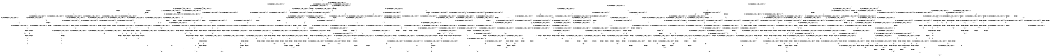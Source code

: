 digraph BCG {
size = "7, 10.5";
center = TRUE;
node [shape = circle];
0 [peripheries = 2];
0 -> 1 [label = "EX !0 !ATOMIC_EXCH_BRANCH (1, +1, TRUE, +0, 3, TRUE) !{0, 1, 2}"];
0 -> 2 [label = "EX !2 !ATOMIC_EXCH_BRANCH (1, +1, TRUE, +1, 1, FALSE) !{0, 1, 2}"];
0 -> 3 [label = "EX !1 !ATOMIC_EXCH_BRANCH (1, +0, TRUE, +0, 1, TRUE) !{0, 1, 2}"];
0 -> 4 [label = "EX !0 !ATOMIC_EXCH_BRANCH (1, +1, TRUE, +0, 3, TRUE) !{0, 1, 2}"];
1 -> 5 [label = "EX !2 !ATOMIC_EXCH_BRANCH (1, +1, TRUE, +1, 1, TRUE) !{0, 1, 2}"];
1 -> 6 [label = "EX !1 !ATOMIC_EXCH_BRANCH (1, +0, TRUE, +0, 1, FALSE) !{0, 1, 2}"];
1 -> 7 [label = "TERMINATE !0"];
2 -> 8 [label = "EX !0 !ATOMIC_EXCH_BRANCH (1, +1, TRUE, +0, 3, FALSE) !{0, 1, 2}"];
2 -> 9 [label = "EX !1 !ATOMIC_EXCH_BRANCH (1, +0, TRUE, +0, 1, FALSE) !{0, 1, 2}"];
2 -> 10 [label = "TERMINATE !2"];
2 -> 11 [label = "EX !0 !ATOMIC_EXCH_BRANCH (1, +1, TRUE, +0, 3, FALSE) !{0, 1, 2}"];
3 -> 3 [label = "EX !1 !ATOMIC_EXCH_BRANCH (1, +0, TRUE, +0, 1, TRUE) !{0, 1, 2}"];
3 -> 12 [label = "EX !0 !ATOMIC_EXCH_BRANCH (1, +1, TRUE, +0, 3, TRUE) !{0, 1, 2}"];
3 -> 13 [label = "EX !2 !ATOMIC_EXCH_BRANCH (1, +1, TRUE, +1, 1, FALSE) !{0, 1, 2}"];
3 -> 14 [label = "EX !0 !ATOMIC_EXCH_BRANCH (1, +1, TRUE, +0, 3, TRUE) !{0, 1, 2}"];
4 -> 15 [label = "EX !1 !ATOMIC_EXCH_BRANCH (1, +0, TRUE, +0, 1, FALSE) !{0, 1, 2}"];
4 -> 16 [label = "EX !2 !ATOMIC_EXCH_BRANCH (1, +1, TRUE, +1, 1, TRUE) !{0, 1, 2}"];
4 -> 17 [label = "EX !1 !ATOMIC_EXCH_BRANCH (1, +0, TRUE, +0, 1, FALSE) !{0, 1, 2}"];
4 -> 18 [label = "TERMINATE !0"];
5 -> 5 [label = "EX !2 !ATOMIC_EXCH_BRANCH (1, +1, TRUE, +1, 1, TRUE) !{0, 1, 2}"];
5 -> 19 [label = "EX !1 !ATOMIC_EXCH_BRANCH (1, +0, TRUE, +0, 1, FALSE) !{0, 1, 2}"];
5 -> 20 [label = "TERMINATE !0"];
6 -> 21 [label = "EX !2 !ATOMIC_EXCH_BRANCH (1, +1, TRUE, +1, 1, FALSE) !{0, 1, 2}"];
6 -> 22 [label = "TERMINATE !0"];
6 -> 23 [label = "TERMINATE !1"];
7 -> 24 [label = "EX !2 !ATOMIC_EXCH_BRANCH (1, +1, TRUE, +1, 1, TRUE) !{1, 2}"];
7 -> 25 [label = "EX !1 !ATOMIC_EXCH_BRANCH (1, +0, TRUE, +0, 1, FALSE) !{1, 2}"];
7 -> 26 [label = "EX !1 !ATOMIC_EXCH_BRANCH (1, +0, TRUE, +0, 1, FALSE) !{1, 2}"];
8 -> 27 [label = "EX !0 !ATOMIC_EXCH_BRANCH (1, +0, TRUE, +1, 1, TRUE) !{0, 1, 2}"];
8 -> 28 [label = "EX !1 !ATOMIC_EXCH_BRANCH (1, +0, TRUE, +0, 1, FALSE) !{0, 1, 2}"];
8 -> 29 [label = "TERMINATE !2"];
8 -> 30 [label = "EX !0 !ATOMIC_EXCH_BRANCH (1, +0, TRUE, +1, 1, TRUE) !{0, 1, 2}"];
9 -> 21 [label = "EX !0 !ATOMIC_EXCH_BRANCH (1, +1, TRUE, +0, 3, TRUE) !{0, 1, 2}"];
9 -> 31 [label = "TERMINATE !2"];
9 -> 32 [label = "TERMINATE !1"];
9 -> 33 [label = "EX !0 !ATOMIC_EXCH_BRANCH (1, +1, TRUE, +0, 3, TRUE) !{0, 1, 2}"];
10 -> 34 [label = "EX !0 !ATOMIC_EXCH_BRANCH (1, +1, TRUE, +0, 3, FALSE) !{0, 1}"];
10 -> 35 [label = "EX !1 !ATOMIC_EXCH_BRANCH (1, +0, TRUE, +0, 1, FALSE) !{0, 1}"];
10 -> 36 [label = "EX !0 !ATOMIC_EXCH_BRANCH (1, +1, TRUE, +0, 3, FALSE) !{0, 1}"];
11 -> 37 [label = "EX !1 !ATOMIC_EXCH_BRANCH (1, +0, TRUE, +0, 1, FALSE) !{0, 1, 2}"];
11 -> 30 [label = "EX !0 !ATOMIC_EXCH_BRANCH (1, +0, TRUE, +1, 1, TRUE) !{0, 1, 2}"];
11 -> 38 [label = "EX !1 !ATOMIC_EXCH_BRANCH (1, +0, TRUE, +0, 1, FALSE) !{0, 1, 2}"];
11 -> 39 [label = "TERMINATE !2"];
12 -> 6 [label = "EX !1 !ATOMIC_EXCH_BRANCH (1, +0, TRUE, +0, 1, FALSE) !{0, 1, 2}"];
12 -> 40 [label = "EX !2 !ATOMIC_EXCH_BRANCH (1, +1, TRUE, +1, 1, TRUE) !{0, 1, 2}"];
12 -> 41 [label = "TERMINATE !0"];
13 -> 9 [label = "EX !1 !ATOMIC_EXCH_BRANCH (1, +0, TRUE, +0, 1, FALSE) !{0, 1, 2}"];
13 -> 42 [label = "EX !0 !ATOMIC_EXCH_BRANCH (1, +1, TRUE, +0, 3, FALSE) !{0, 1, 2}"];
13 -> 43 [label = "TERMINATE !2"];
13 -> 44 [label = "EX !0 !ATOMIC_EXCH_BRANCH (1, +1, TRUE, +0, 3, FALSE) !{0, 1, 2}"];
14 -> 15 [label = "EX !1 !ATOMIC_EXCH_BRANCH (1, +0, TRUE, +0, 1, FALSE) !{0, 1, 2}"];
14 -> 17 [label = "EX !1 !ATOMIC_EXCH_BRANCH (1, +0, TRUE, +0, 1, FALSE) !{0, 1, 2}"];
14 -> 45 [label = "EX !2 !ATOMIC_EXCH_BRANCH (1, +1, TRUE, +1, 1, TRUE) !{0, 1, 2}"];
14 -> 46 [label = "TERMINATE !0"];
15 -> 47 [label = "EX !2 !ATOMIC_EXCH_BRANCH (1, +1, TRUE, +1, 1, FALSE) !{0, 1, 2}"];
15 -> 48 [label = "EX !2 !ATOMIC_EXCH_BRANCH (1, +1, TRUE, +1, 1, FALSE) !{0, 1, 2}"];
15 -> 49 [label = "TERMINATE !0"];
15 -> 50 [label = "TERMINATE !1"];
16 -> 51 [label = "EX !1 !ATOMIC_EXCH_BRANCH (1, +0, TRUE, +0, 1, FALSE) !{0, 1, 2}"];
16 -> 16 [label = "EX !2 !ATOMIC_EXCH_BRANCH (1, +1, TRUE, +1, 1, TRUE) !{0, 1, 2}"];
16 -> 52 [label = "EX !1 !ATOMIC_EXCH_BRANCH (1, +0, TRUE, +0, 1, FALSE) !{0, 1, 2}"];
16 -> 53 [label = "TERMINATE !0"];
17 -> 33 [label = "EX !2 !ATOMIC_EXCH_BRANCH (1, +1, TRUE, +1, 1, FALSE) !{0, 1, 2}"];
17 -> 54 [label = "TERMINATE !0"];
17 -> 55 [label = "TERMINATE !1"];
18 -> 56 [label = "EX !2 !ATOMIC_EXCH_BRANCH (1, +1, TRUE, +1, 1, TRUE) !{1, 2}"];
18 -> 57 [label = "EX !1 !ATOMIC_EXCH_BRANCH (1, +0, TRUE, +0, 1, FALSE) !{1, 2}"];
19 -> 21 [label = "EX !2 !ATOMIC_EXCH_BRANCH (1, +1, TRUE, +1, 1, FALSE) !{0, 1, 2}"];
19 -> 58 [label = "TERMINATE !0"];
19 -> 59 [label = "TERMINATE !1"];
20 -> 24 [label = "EX !2 !ATOMIC_EXCH_BRANCH (1, +1, TRUE, +1, 1, TRUE) !{1, 2}"];
20 -> 60 [label = "EX !1 !ATOMIC_EXCH_BRANCH (1, +0, TRUE, +0, 1, FALSE) !{1, 2}"];
20 -> 61 [label = "EX !1 !ATOMIC_EXCH_BRANCH (1, +0, TRUE, +0, 1, FALSE) !{1, 2}"];
21 -> 62 [label = "TERMINATE !0"];
21 -> 63 [label = "TERMINATE !2"];
21 -> 64 [label = "TERMINATE !1"];
22 -> 65 [label = "EX !2 !ATOMIC_EXCH_BRANCH (1, +1, TRUE, +1, 1, FALSE) !{1, 2}"];
22 -> 66 [label = "TERMINATE !1"];
23 -> 67 [label = "EX !2 !ATOMIC_EXCH_BRANCH (1, +1, TRUE, +1, 1, FALSE) !{0, 2}"];
23 -> 66 [label = "TERMINATE !0"];
24 -> 24 [label = "EX !2 !ATOMIC_EXCH_BRANCH (1, +1, TRUE, +1, 1, TRUE) !{1, 2}"];
24 -> 60 [label = "EX !1 !ATOMIC_EXCH_BRANCH (1, +0, TRUE, +0, 1, FALSE) !{1, 2}"];
24 -> 61 [label = "EX !1 !ATOMIC_EXCH_BRANCH (1, +0, TRUE, +0, 1, FALSE) !{1, 2}"];
25 -> 65 [label = "EX !2 !ATOMIC_EXCH_BRANCH (1, +1, TRUE, +1, 1, FALSE) !{1, 2}"];
25 -> 66 [label = "TERMINATE !1"];
26 -> 68 [label = "EX !2 !ATOMIC_EXCH_BRANCH (1, +1, TRUE, +1, 1, FALSE) !{1, 2}"];
26 -> 69 [label = "EX !2 !ATOMIC_EXCH_BRANCH (1, +1, TRUE, +1, 1, FALSE) !{1, 2}"];
26 -> 70 [label = "TERMINATE !1"];
27 -> 71 [label = "EX !0 !ATOMIC_EXCH_BRANCH (1, +1, TRUE, +0, 3, TRUE) !{0, 1, 2}"];
27 -> 72 [label = "EX !1 !ATOMIC_EXCH_BRANCH (1, +0, TRUE, +0, 1, TRUE) !{0, 1, 2}"];
27 -> 73 [label = "TERMINATE !2"];
27 -> 74 [label = "EX !0 !ATOMIC_EXCH_BRANCH (1, +1, TRUE, +0, 3, TRUE) !{0, 1, 2}"];
28 -> 75 [label = "EX !0 !ATOMIC_EXCH_BRANCH (1, +0, TRUE, +1, 1, FALSE) !{0, 1, 2}"];
28 -> 76 [label = "TERMINATE !2"];
28 -> 77 [label = "TERMINATE !1"];
28 -> 78 [label = "EX !0 !ATOMIC_EXCH_BRANCH (1, +0, TRUE, +1, 1, FALSE) !{0, 1, 2}"];
29 -> 79 [label = "EX !0 !ATOMIC_EXCH_BRANCH (1, +0, TRUE, +1, 1, TRUE) !{0, 1}"];
29 -> 80 [label = "EX !1 !ATOMIC_EXCH_BRANCH (1, +0, TRUE, +0, 1, FALSE) !{0, 1}"];
29 -> 81 [label = "EX !0 !ATOMIC_EXCH_BRANCH (1, +0, TRUE, +1, 1, TRUE) !{0, 1}"];
30 -> 82 [label = "EX !1 !ATOMIC_EXCH_BRANCH (1, +0, TRUE, +0, 1, TRUE) !{0, 1, 2}"];
30 -> 74 [label = "EX !0 !ATOMIC_EXCH_BRANCH (1, +1, TRUE, +0, 3, TRUE) !{0, 1, 2}"];
30 -> 83 [label = "EX !1 !ATOMIC_EXCH_BRANCH (1, +0, TRUE, +0, 1, TRUE) !{0, 1, 2}"];
30 -> 84 [label = "TERMINATE !2"];
31 -> 85 [label = "EX !0 !ATOMIC_EXCH_BRANCH (1, +1, TRUE, +0, 3, TRUE) !{0, 1}"];
31 -> 86 [label = "TERMINATE !1"];
31 -> 87 [label = "EX !0 !ATOMIC_EXCH_BRANCH (1, +1, TRUE, +0, 3, TRUE) !{0, 1}"];
32 -> 67 [label = "EX !0 !ATOMIC_EXCH_BRANCH (1, +1, TRUE, +0, 3, TRUE) !{0, 2}"];
32 -> 86 [label = "TERMINATE !2"];
32 -> 88 [label = "EX !0 !ATOMIC_EXCH_BRANCH (1, +1, TRUE, +0, 3, TRUE) !{0, 2}"];
33 -> 89 [label = "TERMINATE !0"];
33 -> 90 [label = "TERMINATE !2"];
33 -> 91 [label = "TERMINATE !1"];
34 -> 79 [label = "EX !0 !ATOMIC_EXCH_BRANCH (1, +0, TRUE, +1, 1, TRUE) !{0, 1}"];
34 -> 80 [label = "EX !1 !ATOMIC_EXCH_BRANCH (1, +0, TRUE, +0, 1, FALSE) !{0, 1}"];
34 -> 81 [label = "EX !0 !ATOMIC_EXCH_BRANCH (1, +0, TRUE, +1, 1, TRUE) !{0, 1}"];
35 -> 85 [label = "EX !0 !ATOMIC_EXCH_BRANCH (1, +1, TRUE, +0, 3, TRUE) !{0, 1}"];
35 -> 86 [label = "TERMINATE !1"];
35 -> 87 [label = "EX !0 !ATOMIC_EXCH_BRANCH (1, +1, TRUE, +0, 3, TRUE) !{0, 1}"];
36 -> 92 [label = "EX !1 !ATOMIC_EXCH_BRANCH (1, +0, TRUE, +0, 1, FALSE) !{0, 1}"];
36 -> 81 [label = "EX !0 !ATOMIC_EXCH_BRANCH (1, +0, TRUE, +1, 1, TRUE) !{0, 1}"];
36 -> 93 [label = "EX !1 !ATOMIC_EXCH_BRANCH (1, +0, TRUE, +0, 1, FALSE) !{0, 1}"];
37 -> 94 [label = "EX !0 !ATOMIC_EXCH_BRANCH (1, +0, TRUE, +1, 1, FALSE) !{0, 1, 2}"];
37 -> 95 [label = "TERMINATE !2"];
37 -> 96 [label = "TERMINATE !1"];
38 -> 78 [label = "EX !0 !ATOMIC_EXCH_BRANCH (1, +0, TRUE, +1, 1, FALSE) !{0, 1, 2}"];
38 -> 97 [label = "TERMINATE !2"];
38 -> 98 [label = "TERMINATE !1"];
39 -> 99 [label = "EX !0 !ATOMIC_EXCH_BRANCH (1, +0, TRUE, +1, 1, TRUE) !{0, 1}"];
39 -> 100 [label = "EX !1 !ATOMIC_EXCH_BRANCH (1, +0, TRUE, +0, 1, FALSE) !{0, 1}"];
40 -> 19 [label = "EX !1 !ATOMIC_EXCH_BRANCH (1, +0, TRUE, +0, 1, FALSE) !{0, 1, 2}"];
40 -> 40 [label = "EX !2 !ATOMIC_EXCH_BRANCH (1, +1, TRUE, +1, 1, TRUE) !{0, 1, 2}"];
40 -> 101 [label = "TERMINATE !0"];
41 -> 25 [label = "EX !1 !ATOMIC_EXCH_BRANCH (1, +0, TRUE, +0, 1, FALSE) !{1, 2}"];
41 -> 102 [label = "EX !2 !ATOMIC_EXCH_BRANCH (1, +1, TRUE, +1, 1, TRUE) !{1, 2}"];
41 -> 26 [label = "EX !1 !ATOMIC_EXCH_BRANCH (1, +0, TRUE, +0, 1, FALSE) !{1, 2}"];
42 -> 103 [label = "EX !0 !ATOMIC_EXCH_BRANCH (1, +0, TRUE, +1, 1, TRUE) !{0, 1, 2}"];
42 -> 28 [label = "EX !1 !ATOMIC_EXCH_BRANCH (1, +0, TRUE, +0, 1, FALSE) !{0, 1, 2}"];
42 -> 104 [label = "TERMINATE !2"];
42 -> 105 [label = "EX !0 !ATOMIC_EXCH_BRANCH (1, +0, TRUE, +1, 1, TRUE) !{0, 1, 2}"];
43 -> 35 [label = "EX !1 !ATOMIC_EXCH_BRANCH (1, +0, TRUE, +0, 1, FALSE) !{0, 1}"];
43 -> 106 [label = "EX !0 !ATOMIC_EXCH_BRANCH (1, +1, TRUE, +0, 3, FALSE) !{0, 1}"];
43 -> 107 [label = "EX !0 !ATOMIC_EXCH_BRANCH (1, +1, TRUE, +0, 3, FALSE) !{0, 1}"];
44 -> 37 [label = "EX !1 !ATOMIC_EXCH_BRANCH (1, +0, TRUE, +0, 1, FALSE) !{0, 1, 2}"];
44 -> 105 [label = "EX !0 !ATOMIC_EXCH_BRANCH (1, +0, TRUE, +1, 1, TRUE) !{0, 1, 2}"];
44 -> 38 [label = "EX !1 !ATOMIC_EXCH_BRANCH (1, +0, TRUE, +0, 1, FALSE) !{0, 1, 2}"];
44 -> 108 [label = "TERMINATE !2"];
45 -> 51 [label = "EX !1 !ATOMIC_EXCH_BRANCH (1, +0, TRUE, +0, 1, FALSE) !{0, 1, 2}"];
45 -> 52 [label = "EX !1 !ATOMIC_EXCH_BRANCH (1, +0, TRUE, +0, 1, FALSE) !{0, 1, 2}"];
45 -> 45 [label = "EX !2 !ATOMIC_EXCH_BRANCH (1, +1, TRUE, +1, 1, TRUE) !{0, 1, 2}"];
45 -> 109 [label = "TERMINATE !0"];
46 -> 57 [label = "EX !1 !ATOMIC_EXCH_BRANCH (1, +0, TRUE, +0, 1, FALSE) !{1, 2}"];
46 -> 110 [label = "EX !2 !ATOMIC_EXCH_BRANCH (1, +1, TRUE, +1, 1, TRUE) !{1, 2}"];
47 -> 111 [label = "TERMINATE !0"];
47 -> 112 [label = "TERMINATE !2"];
47 -> 113 [label = "TERMINATE !1"];
48 -> 114 [label = "TERMINATE !0"];
48 -> 115 [label = "TERMINATE !2"];
48 -> 116 [label = "TERMINATE !1"];
49 -> 117 [label = "EX !2 !ATOMIC_EXCH_BRANCH (1, +1, TRUE, +1, 1, FALSE) !{1, 2}"];
49 -> 118 [label = "TERMINATE !1"];
50 -> 119 [label = "EX !2 !ATOMIC_EXCH_BRANCH (1, +1, TRUE, +1, 1, FALSE) !{0, 2}"];
50 -> 118 [label = "TERMINATE !0"];
51 -> 47 [label = "EX !2 !ATOMIC_EXCH_BRANCH (1, +1, TRUE, +1, 1, FALSE) !{0, 1, 2}"];
51 -> 48 [label = "EX !2 !ATOMIC_EXCH_BRANCH (1, +1, TRUE, +1, 1, FALSE) !{0, 1, 2}"];
51 -> 120 [label = "TERMINATE !0"];
51 -> 121 [label = "TERMINATE !1"];
52 -> 33 [label = "EX !2 !ATOMIC_EXCH_BRANCH (1, +1, TRUE, +1, 1, FALSE) !{0, 1, 2}"];
52 -> 122 [label = "TERMINATE !0"];
52 -> 123 [label = "TERMINATE !1"];
53 -> 56 [label = "EX !2 !ATOMIC_EXCH_BRANCH (1, +1, TRUE, +1, 1, TRUE) !{1, 2}"];
53 -> 124 [label = "EX !1 !ATOMIC_EXCH_BRANCH (1, +0, TRUE, +0, 1, FALSE) !{1, 2}"];
54 -> 125 [label = "EX !2 !ATOMIC_EXCH_BRANCH (1, +1, TRUE, +1, 1, FALSE) !{1, 2}"];
54 -> 126 [label = "TERMINATE !1"];
55 -> 127 [label = "EX !2 !ATOMIC_EXCH_BRANCH (1, +1, TRUE, +1, 1, FALSE) !{0, 2}"];
55 -> 126 [label = "TERMINATE !0"];
56 -> 56 [label = "EX !2 !ATOMIC_EXCH_BRANCH (1, +1, TRUE, +1, 1, TRUE) !{1, 2}"];
56 -> 124 [label = "EX !1 !ATOMIC_EXCH_BRANCH (1, +0, TRUE, +0, 1, FALSE) !{1, 2}"];
57 -> 125 [label = "EX !2 !ATOMIC_EXCH_BRANCH (1, +1, TRUE, +1, 1, FALSE) !{1, 2}"];
57 -> 126 [label = "TERMINATE !1"];
58 -> 65 [label = "EX !2 !ATOMIC_EXCH_BRANCH (1, +1, TRUE, +1, 1, FALSE) !{1, 2}"];
58 -> 128 [label = "TERMINATE !1"];
59 -> 67 [label = "EX !2 !ATOMIC_EXCH_BRANCH (1, +1, TRUE, +1, 1, FALSE) !{0, 2}"];
59 -> 128 [label = "TERMINATE !0"];
60 -> 65 [label = "EX !2 !ATOMIC_EXCH_BRANCH (1, +1, TRUE, +1, 1, FALSE) !{1, 2}"];
60 -> 128 [label = "TERMINATE !1"];
61 -> 68 [label = "EX !2 !ATOMIC_EXCH_BRANCH (1, +1, TRUE, +1, 1, FALSE) !{1, 2}"];
61 -> 69 [label = "EX !2 !ATOMIC_EXCH_BRANCH (1, +1, TRUE, +1, 1, FALSE) !{1, 2}"];
61 -> 129 [label = "TERMINATE !1"];
62 -> 130 [label = "TERMINATE !2"];
62 -> 131 [label = "TERMINATE !1"];
63 -> 130 [label = "TERMINATE !0"];
63 -> 132 [label = "TERMINATE !1"];
64 -> 131 [label = "TERMINATE !0"];
64 -> 132 [label = "TERMINATE !2"];
65 -> 130 [label = "TERMINATE !2"];
65 -> 131 [label = "TERMINATE !1"];
66 -> 133 [label = "EX !2 !ATOMIC_EXCH_BRANCH (1, +1, TRUE, +1, 1, FALSE) !{2}"];
66 -> 134 [label = "EX !2 !ATOMIC_EXCH_BRANCH (1, +1, TRUE, +1, 1, FALSE) !{2}"];
67 -> 131 [label = "TERMINATE !0"];
67 -> 132 [label = "TERMINATE !2"];
68 -> 135 [label = "TERMINATE !2"];
68 -> 136 [label = "TERMINATE !1"];
69 -> 137 [label = "TERMINATE !2"];
69 -> 138 [label = "TERMINATE !1"];
70 -> 139 [label = "EX !2 !ATOMIC_EXCH_BRANCH (1, +1, TRUE, +1, 1, FALSE) !{2}"];
71 -> 140 [label = "EX !1 !ATOMIC_EXCH_BRANCH (1, +0, TRUE, +0, 1, FALSE) !{0, 1, 2}"];
71 -> 141 [label = "TERMINATE !0"];
71 -> 142 [label = "TERMINATE !2"];
72 -> 143 [label = "EX !0 !ATOMIC_EXCH_BRANCH (1, +1, TRUE, +0, 3, TRUE) !{0, 1, 2}"];
72 -> 72 [label = "EX !1 !ATOMIC_EXCH_BRANCH (1, +0, TRUE, +0, 1, TRUE) !{0, 1, 2}"];
72 -> 144 [label = "TERMINATE !2"];
72 -> 145 [label = "EX !0 !ATOMIC_EXCH_BRANCH (1, +1, TRUE, +0, 3, TRUE) !{0, 1, 2}"];
73 -> 146 [label = "EX !0 !ATOMIC_EXCH_BRANCH (1, +1, TRUE, +0, 3, TRUE) !{0, 1}"];
73 -> 147 [label = "EX !1 !ATOMIC_EXCH_BRANCH (1, +0, TRUE, +0, 1, TRUE) !{0, 1}"];
73 -> 148 [label = "EX !0 !ATOMIC_EXCH_BRANCH (1, +1, TRUE, +0, 3, TRUE) !{0, 1}"];
74 -> 149 [label = "EX !1 !ATOMIC_EXCH_BRANCH (1, +0, TRUE, +0, 1, FALSE) !{0, 1, 2}"];
74 -> 150 [label = "EX !1 !ATOMIC_EXCH_BRANCH (1, +0, TRUE, +0, 1, FALSE) !{0, 1, 2}"];
74 -> 151 [label = "TERMINATE !0"];
74 -> 152 [label = "TERMINATE !2"];
75 -> 153 [label = "TERMINATE !0"];
75 -> 154 [label = "TERMINATE !2"];
75 -> 155 [label = "TERMINATE !1"];
76 -> 156 [label = "EX !0 !ATOMIC_EXCH_BRANCH (1, +0, TRUE, +1, 1, FALSE) !{0, 1}"];
76 -> 157 [label = "TERMINATE !1"];
76 -> 158 [label = "EX !0 !ATOMIC_EXCH_BRANCH (1, +0, TRUE, +1, 1, FALSE) !{0, 1}"];
77 -> 159 [label = "EX !0 !ATOMIC_EXCH_BRANCH (1, +0, TRUE, +1, 1, FALSE) !{0, 2}"];
77 -> 157 [label = "TERMINATE !2"];
77 -> 160 [label = "EX !0 !ATOMIC_EXCH_BRANCH (1, +0, TRUE, +1, 1, FALSE) !{0, 2}"];
78 -> 161 [label = "TERMINATE !0"];
78 -> 162 [label = "TERMINATE !2"];
78 -> 163 [label = "TERMINATE !1"];
79 -> 146 [label = "EX !0 !ATOMIC_EXCH_BRANCH (1, +1, TRUE, +0, 3, TRUE) !{0, 1}"];
79 -> 147 [label = "EX !1 !ATOMIC_EXCH_BRANCH (1, +0, TRUE, +0, 1, TRUE) !{0, 1}"];
79 -> 148 [label = "EX !0 !ATOMIC_EXCH_BRANCH (1, +1, TRUE, +0, 3, TRUE) !{0, 1}"];
80 -> 156 [label = "EX !0 !ATOMIC_EXCH_BRANCH (1, +0, TRUE, +1, 1, FALSE) !{0, 1}"];
80 -> 157 [label = "TERMINATE !1"];
80 -> 158 [label = "EX !0 !ATOMIC_EXCH_BRANCH (1, +0, TRUE, +1, 1, FALSE) !{0, 1}"];
81 -> 164 [label = "EX !1 !ATOMIC_EXCH_BRANCH (1, +0, TRUE, +0, 1, TRUE) !{0, 1}"];
81 -> 148 [label = "EX !0 !ATOMIC_EXCH_BRANCH (1, +1, TRUE, +0, 3, TRUE) !{0, 1}"];
81 -> 165 [label = "EX !1 !ATOMIC_EXCH_BRANCH (1, +0, TRUE, +0, 1, TRUE) !{0, 1}"];
82 -> 166 [label = "EX !0 !ATOMIC_EXCH_BRANCH (1, +1, TRUE, +0, 3, TRUE) !{0, 1, 2}"];
82 -> 82 [label = "EX !1 !ATOMIC_EXCH_BRANCH (1, +0, TRUE, +0, 1, TRUE) !{0, 1, 2}"];
82 -> 167 [label = "TERMINATE !2"];
83 -> 82 [label = "EX !1 !ATOMIC_EXCH_BRANCH (1, +0, TRUE, +0, 1, TRUE) !{0, 1, 2}"];
83 -> 145 [label = "EX !0 !ATOMIC_EXCH_BRANCH (1, +1, TRUE, +0, 3, TRUE) !{0, 1, 2}"];
83 -> 83 [label = "EX !1 !ATOMIC_EXCH_BRANCH (1, +0, TRUE, +0, 1, TRUE) !{0, 1, 2}"];
83 -> 168 [label = "TERMINATE !2"];
84 -> 169 [label = "EX !0 !ATOMIC_EXCH_BRANCH (1, +1, TRUE, +0, 3, TRUE) !{0, 1}"];
84 -> 170 [label = "EX !1 !ATOMIC_EXCH_BRANCH (1, +0, TRUE, +0, 1, TRUE) !{0, 1}"];
85 -> 130 [label = "TERMINATE !0"];
85 -> 132 [label = "TERMINATE !1"];
86 -> 171 [label = "EX !0 !ATOMIC_EXCH_BRANCH (1, +1, TRUE, +0, 3, TRUE) !{0}"];
86 -> 172 [label = "EX !0 !ATOMIC_EXCH_BRANCH (1, +1, TRUE, +0, 3, TRUE) !{0}"];
87 -> 173 [label = "TERMINATE !0"];
87 -> 174 [label = "TERMINATE !1"];
88 -> 175 [label = "TERMINATE !0"];
88 -> 176 [label = "TERMINATE !2"];
89 -> 177 [label = "TERMINATE !2"];
89 -> 178 [label = "TERMINATE !1"];
90 -> 177 [label = "TERMINATE !0"];
90 -> 179 [label = "TERMINATE !1"];
91 -> 178 [label = "TERMINATE !0"];
91 -> 179 [label = "TERMINATE !2"];
92 -> 180 [label = "EX !0 !ATOMIC_EXCH_BRANCH (1, +0, TRUE, +1, 1, FALSE) !{0, 1}"];
92 -> 181 [label = "TERMINATE !1"];
92 -> 158 [label = "EX !0 !ATOMIC_EXCH_BRANCH (1, +0, TRUE, +1, 1, FALSE) !{0, 1}"];
93 -> 158 [label = "EX !0 !ATOMIC_EXCH_BRANCH (1, +0, TRUE, +1, 1, FALSE) !{0, 1}"];
93 -> 182 [label = "TERMINATE !1"];
94 -> 183 [label = "TERMINATE !0"];
94 -> 184 [label = "TERMINATE !2"];
94 -> 185 [label = "TERMINATE !1"];
95 -> 186 [label = "EX !0 !ATOMIC_EXCH_BRANCH (1, +0, TRUE, +1, 1, FALSE) !{0, 1}"];
95 -> 187 [label = "TERMINATE !1"];
96 -> 188 [label = "EX !0 !ATOMIC_EXCH_BRANCH (1, +0, TRUE, +1, 1, FALSE) !{0, 2}"];
96 -> 187 [label = "TERMINATE !2"];
97 -> 189 [label = "EX !0 !ATOMIC_EXCH_BRANCH (1, +0, TRUE, +1, 1, FALSE) !{0, 1}"];
97 -> 190 [label = "TERMINATE !1"];
98 -> 191 [label = "EX !0 !ATOMIC_EXCH_BRANCH (1, +0, TRUE, +1, 1, FALSE) !{0, 2}"];
98 -> 190 [label = "TERMINATE !2"];
99 -> 169 [label = "EX !0 !ATOMIC_EXCH_BRANCH (1, +1, TRUE, +0, 3, TRUE) !{0, 1}"];
99 -> 170 [label = "EX !1 !ATOMIC_EXCH_BRANCH (1, +0, TRUE, +0, 1, TRUE) !{0, 1}"];
100 -> 189 [label = "EX !0 !ATOMIC_EXCH_BRANCH (1, +0, TRUE, +1, 1, FALSE) !{0, 1}"];
100 -> 190 [label = "TERMINATE !1"];
101 -> 60 [label = "EX !1 !ATOMIC_EXCH_BRANCH (1, +0, TRUE, +0, 1, FALSE) !{1, 2}"];
101 -> 102 [label = "EX !2 !ATOMIC_EXCH_BRANCH (1, +1, TRUE, +1, 1, TRUE) !{1, 2}"];
101 -> 61 [label = "EX !1 !ATOMIC_EXCH_BRANCH (1, +0, TRUE, +0, 1, FALSE) !{1, 2}"];
102 -> 60 [label = "EX !1 !ATOMIC_EXCH_BRANCH (1, +0, TRUE, +0, 1, FALSE) !{1, 2}"];
102 -> 102 [label = "EX !2 !ATOMIC_EXCH_BRANCH (1, +1, TRUE, +1, 1, TRUE) !{1, 2}"];
102 -> 61 [label = "EX !1 !ATOMIC_EXCH_BRANCH (1, +0, TRUE, +0, 1, FALSE) !{1, 2}"];
103 -> 143 [label = "EX !0 !ATOMIC_EXCH_BRANCH (1, +1, TRUE, +0, 3, TRUE) !{0, 1, 2}"];
103 -> 72 [label = "EX !1 !ATOMIC_EXCH_BRANCH (1, +0, TRUE, +0, 1, TRUE) !{0, 1, 2}"];
103 -> 144 [label = "TERMINATE !2"];
103 -> 145 [label = "EX !0 !ATOMIC_EXCH_BRANCH (1, +1, TRUE, +0, 3, TRUE) !{0, 1, 2}"];
104 -> 192 [label = "EX !0 !ATOMIC_EXCH_BRANCH (1, +0, TRUE, +1, 1, TRUE) !{0, 1}"];
104 -> 80 [label = "EX !1 !ATOMIC_EXCH_BRANCH (1, +0, TRUE, +0, 1, FALSE) !{0, 1}"];
104 -> 193 [label = "EX !0 !ATOMIC_EXCH_BRANCH (1, +0, TRUE, +1, 1, TRUE) !{0, 1}"];
105 -> 82 [label = "EX !1 !ATOMIC_EXCH_BRANCH (1, +0, TRUE, +0, 1, TRUE) !{0, 1, 2}"];
105 -> 145 [label = "EX !0 !ATOMIC_EXCH_BRANCH (1, +1, TRUE, +0, 3, TRUE) !{0, 1, 2}"];
105 -> 83 [label = "EX !1 !ATOMIC_EXCH_BRANCH (1, +0, TRUE, +0, 1, TRUE) !{0, 1, 2}"];
105 -> 168 [label = "TERMINATE !2"];
106 -> 192 [label = "EX !0 !ATOMIC_EXCH_BRANCH (1, +0, TRUE, +1, 1, TRUE) !{0, 1}"];
106 -> 80 [label = "EX !1 !ATOMIC_EXCH_BRANCH (1, +0, TRUE, +0, 1, FALSE) !{0, 1}"];
106 -> 193 [label = "EX !0 !ATOMIC_EXCH_BRANCH (1, +0, TRUE, +1, 1, TRUE) !{0, 1}"];
107 -> 92 [label = "EX !1 !ATOMIC_EXCH_BRANCH (1, +0, TRUE, +0, 1, FALSE) !{0, 1}"];
107 -> 193 [label = "EX !0 !ATOMIC_EXCH_BRANCH (1, +0, TRUE, +1, 1, TRUE) !{0, 1}"];
107 -> 93 [label = "EX !1 !ATOMIC_EXCH_BRANCH (1, +0, TRUE, +0, 1, FALSE) !{0, 1}"];
108 -> 194 [label = "EX !0 !ATOMIC_EXCH_BRANCH (1, +0, TRUE, +1, 1, TRUE) !{0, 1}"];
108 -> 100 [label = "EX !1 !ATOMIC_EXCH_BRANCH (1, +0, TRUE, +0, 1, FALSE) !{0, 1}"];
109 -> 124 [label = "EX !1 !ATOMIC_EXCH_BRANCH (1, +0, TRUE, +0, 1, FALSE) !{1, 2}"];
109 -> 110 [label = "EX !2 !ATOMIC_EXCH_BRANCH (1, +1, TRUE, +1, 1, TRUE) !{1, 2}"];
110 -> 124 [label = "EX !1 !ATOMIC_EXCH_BRANCH (1, +0, TRUE, +0, 1, FALSE) !{1, 2}"];
110 -> 110 [label = "EX !2 !ATOMIC_EXCH_BRANCH (1, +1, TRUE, +1, 1, TRUE) !{1, 2}"];
111 -> 195 [label = "TERMINATE !2"];
111 -> 196 [label = "TERMINATE !1"];
112 -> 195 [label = "TERMINATE !0"];
112 -> 197 [label = "TERMINATE !1"];
113 -> 196 [label = "TERMINATE !0"];
113 -> 197 [label = "TERMINATE !2"];
114 -> 198 [label = "TERMINATE !2"];
114 -> 199 [label = "TERMINATE !1"];
115 -> 198 [label = "TERMINATE !0"];
115 -> 200 [label = "TERMINATE !1"];
116 -> 199 [label = "TERMINATE !0"];
116 -> 200 [label = "TERMINATE !2"];
117 -> 198 [label = "TERMINATE !2"];
117 -> 199 [label = "TERMINATE !1"];
118 -> 201 [label = "EX !2 !ATOMIC_EXCH_BRANCH (1, +1, TRUE, +1, 1, FALSE) !{2}"];
119 -> 199 [label = "TERMINATE !0"];
119 -> 200 [label = "TERMINATE !2"];
120 -> 117 [label = "EX !2 !ATOMIC_EXCH_BRANCH (1, +1, TRUE, +1, 1, FALSE) !{1, 2}"];
120 -> 202 [label = "TERMINATE !1"];
121 -> 119 [label = "EX !2 !ATOMIC_EXCH_BRANCH (1, +1, TRUE, +1, 1, FALSE) !{0, 2}"];
121 -> 202 [label = "TERMINATE !0"];
122 -> 125 [label = "EX !2 !ATOMIC_EXCH_BRANCH (1, +1, TRUE, +1, 1, FALSE) !{1, 2}"];
122 -> 203 [label = "TERMINATE !1"];
123 -> 127 [label = "EX !2 !ATOMIC_EXCH_BRANCH (1, +1, TRUE, +1, 1, FALSE) !{0, 2}"];
123 -> 203 [label = "TERMINATE !0"];
124 -> 125 [label = "EX !2 !ATOMIC_EXCH_BRANCH (1, +1, TRUE, +1, 1, FALSE) !{1, 2}"];
124 -> 203 [label = "TERMINATE !1"];
125 -> 177 [label = "TERMINATE !2"];
125 -> 178 [label = "TERMINATE !1"];
126 -> 204 [label = "EX !2 !ATOMIC_EXCH_BRANCH (1, +1, TRUE, +1, 1, FALSE) !{2}"];
127 -> 178 [label = "TERMINATE !0"];
127 -> 179 [label = "TERMINATE !2"];
128 -> 133 [label = "EX !2 !ATOMIC_EXCH_BRANCH (1, +1, TRUE, +1, 1, FALSE) !{2}"];
128 -> 134 [label = "EX !2 !ATOMIC_EXCH_BRANCH (1, +1, TRUE, +1, 1, FALSE) !{2}"];
129 -> 139 [label = "EX !2 !ATOMIC_EXCH_BRANCH (1, +1, TRUE, +1, 1, FALSE) !{2}"];
130 -> 205 [label = "TERMINATE !1"];
131 -> 205 [label = "TERMINATE !2"];
132 -> 205 [label = "TERMINATE !0"];
133 -> 205 [label = "TERMINATE !2"];
134 -> 206 [label = "TERMINATE !2"];
135 -> 207 [label = "TERMINATE !1"];
136 -> 207 [label = "TERMINATE !2"];
137 -> 208 [label = "TERMINATE !1"];
138 -> 208 [label = "TERMINATE !2"];
139 -> 208 [label = "TERMINATE !2"];
140 -> 153 [label = "TERMINATE !0"];
140 -> 154 [label = "TERMINATE !2"];
140 -> 155 [label = "TERMINATE !1"];
141 -> 209 [label = "EX !1 !ATOMIC_EXCH_BRANCH (1, +0, TRUE, +0, 1, FALSE) !{1, 2}"];
141 -> 210 [label = "TERMINATE !2"];
141 -> 211 [label = "EX !1 !ATOMIC_EXCH_BRANCH (1, +0, TRUE, +0, 1, FALSE) !{1, 2}"];
142 -> 212 [label = "EX !1 !ATOMIC_EXCH_BRANCH (1, +0, TRUE, +0, 1, FALSE) !{0, 1}"];
142 -> 210 [label = "TERMINATE !0"];
143 -> 140 [label = "EX !1 !ATOMIC_EXCH_BRANCH (1, +0, TRUE, +0, 1, FALSE) !{0, 1, 2}"];
143 -> 213 [label = "TERMINATE !0"];
143 -> 214 [label = "TERMINATE !2"];
144 -> 215 [label = "EX !0 !ATOMIC_EXCH_BRANCH (1, +1, TRUE, +0, 3, TRUE) !{0, 1}"];
144 -> 147 [label = "EX !1 !ATOMIC_EXCH_BRANCH (1, +0, TRUE, +0, 1, TRUE) !{0, 1}"];
144 -> 216 [label = "EX !0 !ATOMIC_EXCH_BRANCH (1, +1, TRUE, +0, 3, TRUE) !{0, 1}"];
145 -> 149 [label = "EX !1 !ATOMIC_EXCH_BRANCH (1, +0, TRUE, +0, 1, FALSE) !{0, 1, 2}"];
145 -> 150 [label = "EX !1 !ATOMIC_EXCH_BRANCH (1, +0, TRUE, +0, 1, FALSE) !{0, 1, 2}"];
145 -> 217 [label = "TERMINATE !0"];
145 -> 218 [label = "TERMINATE !2"];
146 -> 212 [label = "EX !1 !ATOMIC_EXCH_BRANCH (1, +0, TRUE, +0, 1, FALSE) !{0, 1}"];
146 -> 210 [label = "TERMINATE !0"];
147 -> 215 [label = "EX !0 !ATOMIC_EXCH_BRANCH (1, +1, TRUE, +0, 3, TRUE) !{0, 1}"];
147 -> 147 [label = "EX !1 !ATOMIC_EXCH_BRANCH (1, +0, TRUE, +0, 1, TRUE) !{0, 1}"];
147 -> 216 [label = "EX !0 !ATOMIC_EXCH_BRANCH (1, +1, TRUE, +0, 3, TRUE) !{0, 1}"];
148 -> 219 [label = "EX !1 !ATOMIC_EXCH_BRANCH (1, +0, TRUE, +0, 1, FALSE) !{0, 1}"];
148 -> 220 [label = "EX !1 !ATOMIC_EXCH_BRANCH (1, +0, TRUE, +0, 1, FALSE) !{0, 1}"];
148 -> 221 [label = "TERMINATE !0"];
149 -> 183 [label = "TERMINATE !0"];
149 -> 184 [label = "TERMINATE !2"];
149 -> 185 [label = "TERMINATE !1"];
150 -> 161 [label = "TERMINATE !0"];
150 -> 162 [label = "TERMINATE !2"];
150 -> 163 [label = "TERMINATE !1"];
151 -> 222 [label = "EX !1 !ATOMIC_EXCH_BRANCH (1, +0, TRUE, +0, 1, FALSE) !{1, 2}"];
151 -> 223 [label = "TERMINATE !2"];
152 -> 224 [label = "EX !1 !ATOMIC_EXCH_BRANCH (1, +0, TRUE, +0, 1, FALSE) !{0, 1}"];
152 -> 223 [label = "TERMINATE !0"];
153 -> 225 [label = "TERMINATE !2"];
153 -> 226 [label = "TERMINATE !1"];
154 -> 225 [label = "TERMINATE !0"];
154 -> 227 [label = "TERMINATE !1"];
155 -> 226 [label = "TERMINATE !0"];
155 -> 227 [label = "TERMINATE !2"];
156 -> 225 [label = "TERMINATE !0"];
156 -> 227 [label = "TERMINATE !1"];
157 -> 228 [label = "EX !0 !ATOMIC_EXCH_BRANCH (1, +0, TRUE, +1, 1, FALSE) !{0}"];
157 -> 229 [label = "EX !0 !ATOMIC_EXCH_BRANCH (1, +0, TRUE, +1, 1, FALSE) !{0}"];
158 -> 230 [label = "TERMINATE !0"];
158 -> 231 [label = "TERMINATE !1"];
159 -> 226 [label = "TERMINATE !0"];
159 -> 227 [label = "TERMINATE !2"];
160 -> 232 [label = "TERMINATE !0"];
160 -> 233 [label = "TERMINATE !2"];
161 -> 234 [label = "TERMINATE !2"];
161 -> 235 [label = "TERMINATE !1"];
162 -> 234 [label = "TERMINATE !0"];
162 -> 236 [label = "TERMINATE !1"];
163 -> 235 [label = "TERMINATE !0"];
163 -> 236 [label = "TERMINATE !2"];
164 -> 237 [label = "EX !0 !ATOMIC_EXCH_BRANCH (1, +1, TRUE, +0, 3, TRUE) !{0, 1}"];
164 -> 164 [label = "EX !1 !ATOMIC_EXCH_BRANCH (1, +0, TRUE, +0, 1, TRUE) !{0, 1}"];
164 -> 216 [label = "EX !0 !ATOMIC_EXCH_BRANCH (1, +1, TRUE, +0, 3, TRUE) !{0, 1}"];
165 -> 164 [label = "EX !1 !ATOMIC_EXCH_BRANCH (1, +0, TRUE, +0, 1, TRUE) !{0, 1}"];
165 -> 216 [label = "EX !0 !ATOMIC_EXCH_BRANCH (1, +1, TRUE, +0, 3, TRUE) !{0, 1}"];
165 -> 165 [label = "EX !1 !ATOMIC_EXCH_BRANCH (1, +0, TRUE, +0, 1, TRUE) !{0, 1}"];
166 -> 149 [label = "EX !1 !ATOMIC_EXCH_BRANCH (1, +0, TRUE, +0, 1, FALSE) !{0, 1, 2}"];
166 -> 238 [label = "TERMINATE !0"];
166 -> 239 [label = "TERMINATE !2"];
167 -> 240 [label = "EX !0 !ATOMIC_EXCH_BRANCH (1, +1, TRUE, +0, 3, TRUE) !{0, 1}"];
167 -> 241 [label = "EX !1 !ATOMIC_EXCH_BRANCH (1, +0, TRUE, +0, 1, TRUE) !{0, 1}"];
168 -> 242 [label = "EX !0 !ATOMIC_EXCH_BRANCH (1, +1, TRUE, +0, 3, TRUE) !{0, 1}"];
168 -> 170 [label = "EX !1 !ATOMIC_EXCH_BRANCH (1, +0, TRUE, +0, 1, TRUE) !{0, 1}"];
169 -> 224 [label = "EX !1 !ATOMIC_EXCH_BRANCH (1, +0, TRUE, +0, 1, FALSE) !{0, 1}"];
169 -> 223 [label = "TERMINATE !0"];
170 -> 242 [label = "EX !0 !ATOMIC_EXCH_BRANCH (1, +1, TRUE, +0, 3, TRUE) !{0, 1}"];
170 -> 170 [label = "EX !1 !ATOMIC_EXCH_BRANCH (1, +0, TRUE, +0, 1, TRUE) !{0, 1}"];
171 -> 205 [label = "TERMINATE !0"];
172 -> 243 [label = "TERMINATE !0"];
173 -> 244 [label = "TERMINATE !1"];
174 -> 244 [label = "TERMINATE !0"];
175 -> 245 [label = "TERMINATE !2"];
176 -> 245 [label = "TERMINATE !0"];
177 -> 246 [label = "TERMINATE !1"];
178 -> 246 [label = "TERMINATE !2"];
179 -> 246 [label = "TERMINATE !0"];
180 -> 247 [label = "TERMINATE !0"];
180 -> 248 [label = "TERMINATE !1"];
181 -> 249 [label = "EX !0 !ATOMIC_EXCH_BRANCH (1, +0, TRUE, +1, 1, FALSE) !{0}"];
182 -> 250 [label = "EX !0 !ATOMIC_EXCH_BRANCH (1, +0, TRUE, +1, 1, FALSE) !{0}"];
183 -> 251 [label = "TERMINATE !2"];
183 -> 252 [label = "TERMINATE !1"];
184 -> 251 [label = "TERMINATE !0"];
184 -> 253 [label = "TERMINATE !1"];
185 -> 252 [label = "TERMINATE !0"];
185 -> 253 [label = "TERMINATE !2"];
186 -> 251 [label = "TERMINATE !0"];
186 -> 253 [label = "TERMINATE !1"];
187 -> 254 [label = "EX !0 !ATOMIC_EXCH_BRANCH (1, +0, TRUE, +1, 1, FALSE) !{0}"];
188 -> 252 [label = "TERMINATE !0"];
188 -> 253 [label = "TERMINATE !2"];
189 -> 234 [label = "TERMINATE !0"];
189 -> 236 [label = "TERMINATE !1"];
190 -> 255 [label = "EX !0 !ATOMIC_EXCH_BRANCH (1, +0, TRUE, +1, 1, FALSE) !{0}"];
191 -> 235 [label = "TERMINATE !0"];
191 -> 236 [label = "TERMINATE !2"];
192 -> 215 [label = "EX !0 !ATOMIC_EXCH_BRANCH (1, +1, TRUE, +0, 3, TRUE) !{0, 1}"];
192 -> 147 [label = "EX !1 !ATOMIC_EXCH_BRANCH (1, +0, TRUE, +0, 1, TRUE) !{0, 1}"];
192 -> 216 [label = "EX !0 !ATOMIC_EXCH_BRANCH (1, +1, TRUE, +0, 3, TRUE) !{0, 1}"];
193 -> 164 [label = "EX !1 !ATOMIC_EXCH_BRANCH (1, +0, TRUE, +0, 1, TRUE) !{0, 1}"];
193 -> 216 [label = "EX !0 !ATOMIC_EXCH_BRANCH (1, +1, TRUE, +0, 3, TRUE) !{0, 1}"];
193 -> 165 [label = "EX !1 !ATOMIC_EXCH_BRANCH (1, +0, TRUE, +0, 1, TRUE) !{0, 1}"];
194 -> 242 [label = "EX !0 !ATOMIC_EXCH_BRANCH (1, +1, TRUE, +0, 3, TRUE) !{0, 1}"];
194 -> 170 [label = "EX !1 !ATOMIC_EXCH_BRANCH (1, +0, TRUE, +0, 1, TRUE) !{0, 1}"];
195 -> 256 [label = "TERMINATE !1"];
196 -> 256 [label = "TERMINATE !2"];
197 -> 256 [label = "TERMINATE !0"];
198 -> 257 [label = "TERMINATE !1"];
199 -> 257 [label = "TERMINATE !2"];
200 -> 257 [label = "TERMINATE !0"];
201 -> 257 [label = "TERMINATE !2"];
202 -> 201 [label = "EX !2 !ATOMIC_EXCH_BRANCH (1, +1, TRUE, +1, 1, FALSE) !{2}"];
203 -> 204 [label = "EX !2 !ATOMIC_EXCH_BRANCH (1, +1, TRUE, +1, 1, FALSE) !{2}"];
204 -> 246 [label = "TERMINATE !2"];
205 -> 258 [label = "exit"];
206 -> 259 [label = "exit"];
207 -> 260 [label = "exit"];
208 -> 261 [label = "exit"];
209 -> 225 [label = "TERMINATE !2"];
209 -> 226 [label = "TERMINATE !1"];
210 -> 262 [label = "EX !1 !ATOMIC_EXCH_BRANCH (1, +0, TRUE, +0, 1, FALSE) !{1}"];
210 -> 263 [label = "EX !1 !ATOMIC_EXCH_BRANCH (1, +0, TRUE, +0, 1, FALSE) !{1}"];
211 -> 264 [label = "TERMINATE !2"];
211 -> 265 [label = "TERMINATE !1"];
212 -> 225 [label = "TERMINATE !0"];
212 -> 227 [label = "TERMINATE !1"];
213 -> 209 [label = "EX !1 !ATOMIC_EXCH_BRANCH (1, +0, TRUE, +0, 1, FALSE) !{1, 2}"];
213 -> 266 [label = "TERMINATE !2"];
213 -> 211 [label = "EX !1 !ATOMIC_EXCH_BRANCH (1, +0, TRUE, +0, 1, FALSE) !{1, 2}"];
214 -> 212 [label = "EX !1 !ATOMIC_EXCH_BRANCH (1, +0, TRUE, +0, 1, FALSE) !{0, 1}"];
214 -> 266 [label = "TERMINATE !0"];
215 -> 212 [label = "EX !1 !ATOMIC_EXCH_BRANCH (1, +0, TRUE, +0, 1, FALSE) !{0, 1}"];
215 -> 266 [label = "TERMINATE !0"];
216 -> 219 [label = "EX !1 !ATOMIC_EXCH_BRANCH (1, +0, TRUE, +0, 1, FALSE) !{0, 1}"];
216 -> 220 [label = "EX !1 !ATOMIC_EXCH_BRANCH (1, +0, TRUE, +0, 1, FALSE) !{0, 1}"];
216 -> 267 [label = "TERMINATE !0"];
217 -> 222 [label = "EX !1 !ATOMIC_EXCH_BRANCH (1, +0, TRUE, +0, 1, FALSE) !{1, 2}"];
217 -> 268 [label = "TERMINATE !2"];
218 -> 224 [label = "EX !1 !ATOMIC_EXCH_BRANCH (1, +0, TRUE, +0, 1, FALSE) !{0, 1}"];
218 -> 268 [label = "TERMINATE !0"];
219 -> 247 [label = "TERMINATE !0"];
219 -> 248 [label = "TERMINATE !1"];
220 -> 230 [label = "TERMINATE !0"];
220 -> 231 [label = "TERMINATE !1"];
221 -> 269 [label = "EX !1 !ATOMIC_EXCH_BRANCH (1, +0, TRUE, +0, 1, FALSE) !{1}"];
222 -> 234 [label = "TERMINATE !2"];
222 -> 235 [label = "TERMINATE !1"];
223 -> 270 [label = "EX !1 !ATOMIC_EXCH_BRANCH (1, +0, TRUE, +0, 1, FALSE) !{1}"];
224 -> 234 [label = "TERMINATE !0"];
224 -> 236 [label = "TERMINATE !1"];
225 -> 271 [label = "TERMINATE !1"];
226 -> 271 [label = "TERMINATE !2"];
227 -> 271 [label = "TERMINATE !0"];
228 -> 271 [label = "TERMINATE !0"];
229 -> 272 [label = "TERMINATE !0"];
230 -> 273 [label = "TERMINATE !1"];
231 -> 273 [label = "TERMINATE !0"];
232 -> 274 [label = "TERMINATE !2"];
233 -> 274 [label = "TERMINATE !0"];
234 -> 275 [label = "TERMINATE !1"];
235 -> 275 [label = "TERMINATE !2"];
236 -> 275 [label = "TERMINATE !0"];
237 -> 219 [label = "EX !1 !ATOMIC_EXCH_BRANCH (1, +0, TRUE, +0, 1, FALSE) !{0, 1}"];
237 -> 276 [label = "TERMINATE !0"];
238 -> 277 [label = "EX !1 !ATOMIC_EXCH_BRANCH (1, +0, TRUE, +0, 1, FALSE) !{1, 2}"];
238 -> 278 [label = "TERMINATE !2"];
239 -> 279 [label = "EX !1 !ATOMIC_EXCH_BRANCH (1, +0, TRUE, +0, 1, FALSE) !{0, 1}"];
239 -> 278 [label = "TERMINATE !0"];
240 -> 279 [label = "EX !1 !ATOMIC_EXCH_BRANCH (1, +0, TRUE, +0, 1, FALSE) !{0, 1}"];
240 -> 278 [label = "TERMINATE !0"];
241 -> 240 [label = "EX !0 !ATOMIC_EXCH_BRANCH (1, +1, TRUE, +0, 3, TRUE) !{0, 1}"];
241 -> 241 [label = "EX !1 !ATOMIC_EXCH_BRANCH (1, +0, TRUE, +0, 1, TRUE) !{0, 1}"];
242 -> 224 [label = "EX !1 !ATOMIC_EXCH_BRANCH (1, +0, TRUE, +0, 1, FALSE) !{0, 1}"];
242 -> 268 [label = "TERMINATE !0"];
243 -> 280 [label = "exit"];
244 -> 281 [label = "exit"];
245 -> 282 [label = "exit"];
246 -> 283 [label = "exit"];
247 -> 284 [label = "TERMINATE !1"];
248 -> 284 [label = "TERMINATE !0"];
249 -> 284 [label = "TERMINATE !0"];
250 -> 273 [label = "TERMINATE !0"];
251 -> 285 [label = "TERMINATE !1"];
252 -> 285 [label = "TERMINATE !2"];
253 -> 285 [label = "TERMINATE !0"];
254 -> 285 [label = "TERMINATE !0"];
255 -> 275 [label = "TERMINATE !0"];
256 -> 286 [label = "exit"];
257 -> 287 [label = "exit"];
262 -> 271 [label = "TERMINATE !1"];
263 -> 288 [label = "TERMINATE !1"];
264 -> 289 [label = "TERMINATE !1"];
265 -> 289 [label = "TERMINATE !2"];
266 -> 262 [label = "EX !1 !ATOMIC_EXCH_BRANCH (1, +0, TRUE, +0, 1, FALSE) !{1}"];
266 -> 263 [label = "EX !1 !ATOMIC_EXCH_BRANCH (1, +0, TRUE, +0, 1, FALSE) !{1}"];
267 -> 269 [label = "EX !1 !ATOMIC_EXCH_BRANCH (1, +0, TRUE, +0, 1, FALSE) !{1}"];
268 -> 270 [label = "EX !1 !ATOMIC_EXCH_BRANCH (1, +0, TRUE, +0, 1, FALSE) !{1}"];
269 -> 273 [label = "TERMINATE !1"];
270 -> 275 [label = "TERMINATE !1"];
271 -> 258 [label = "exit"];
272 -> 280 [label = "exit"];
273 -> 281 [label = "exit"];
274 -> 282 [label = "exit"];
275 -> 283 [label = "exit"];
276 -> 290 [label = "EX !1 !ATOMIC_EXCH_BRANCH (1, +0, TRUE, +0, 1, FALSE) !{1}"];
277 -> 251 [label = "TERMINATE !2"];
277 -> 252 [label = "TERMINATE !1"];
278 -> 291 [label = "EX !1 !ATOMIC_EXCH_BRANCH (1, +0, TRUE, +0, 1, FALSE) !{1}"];
279 -> 251 [label = "TERMINATE !0"];
279 -> 253 [label = "TERMINATE !1"];
284 -> 292 [label = "exit"];
285 -> 287 [label = "exit"];
288 -> 293 [label = "exit"];
289 -> 261 [label = "exit"];
290 -> 284 [label = "TERMINATE !1"];
291 -> 285 [label = "TERMINATE !1"];
}
